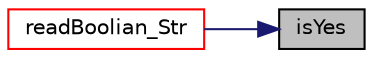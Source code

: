 digraph "isYes"
{
 // LATEX_PDF_SIZE
  edge [fontname="Helvetica",fontsize="10",labelfontname="Helvetica",labelfontsize="10"];
  node [fontname="Helvetica",fontsize="10",shape=record];
  rankdir="RL";
  Node1 [label="isYes",height=0.2,width=0.4,color="black", fillcolor="grey75", style="filled", fontcolor="black",tooltip="Check if str equals \"Yes\", \"Y\", \"True\", \"Ok\", \"ON\", or \"T\"."];
  Node1 -> Node2 [dir="back",color="midnightblue",fontsize="10",style="solid",fontname="Helvetica"];
  Node2 [label="readBoolian_Str",height=0.2,width=0.4,color="red", fillcolor="white", style="filled",URL="$namespacepFlow.html#ad14acab072635ba3fa539283f602b1a5",tooltip="Convert word to bool."];
}

